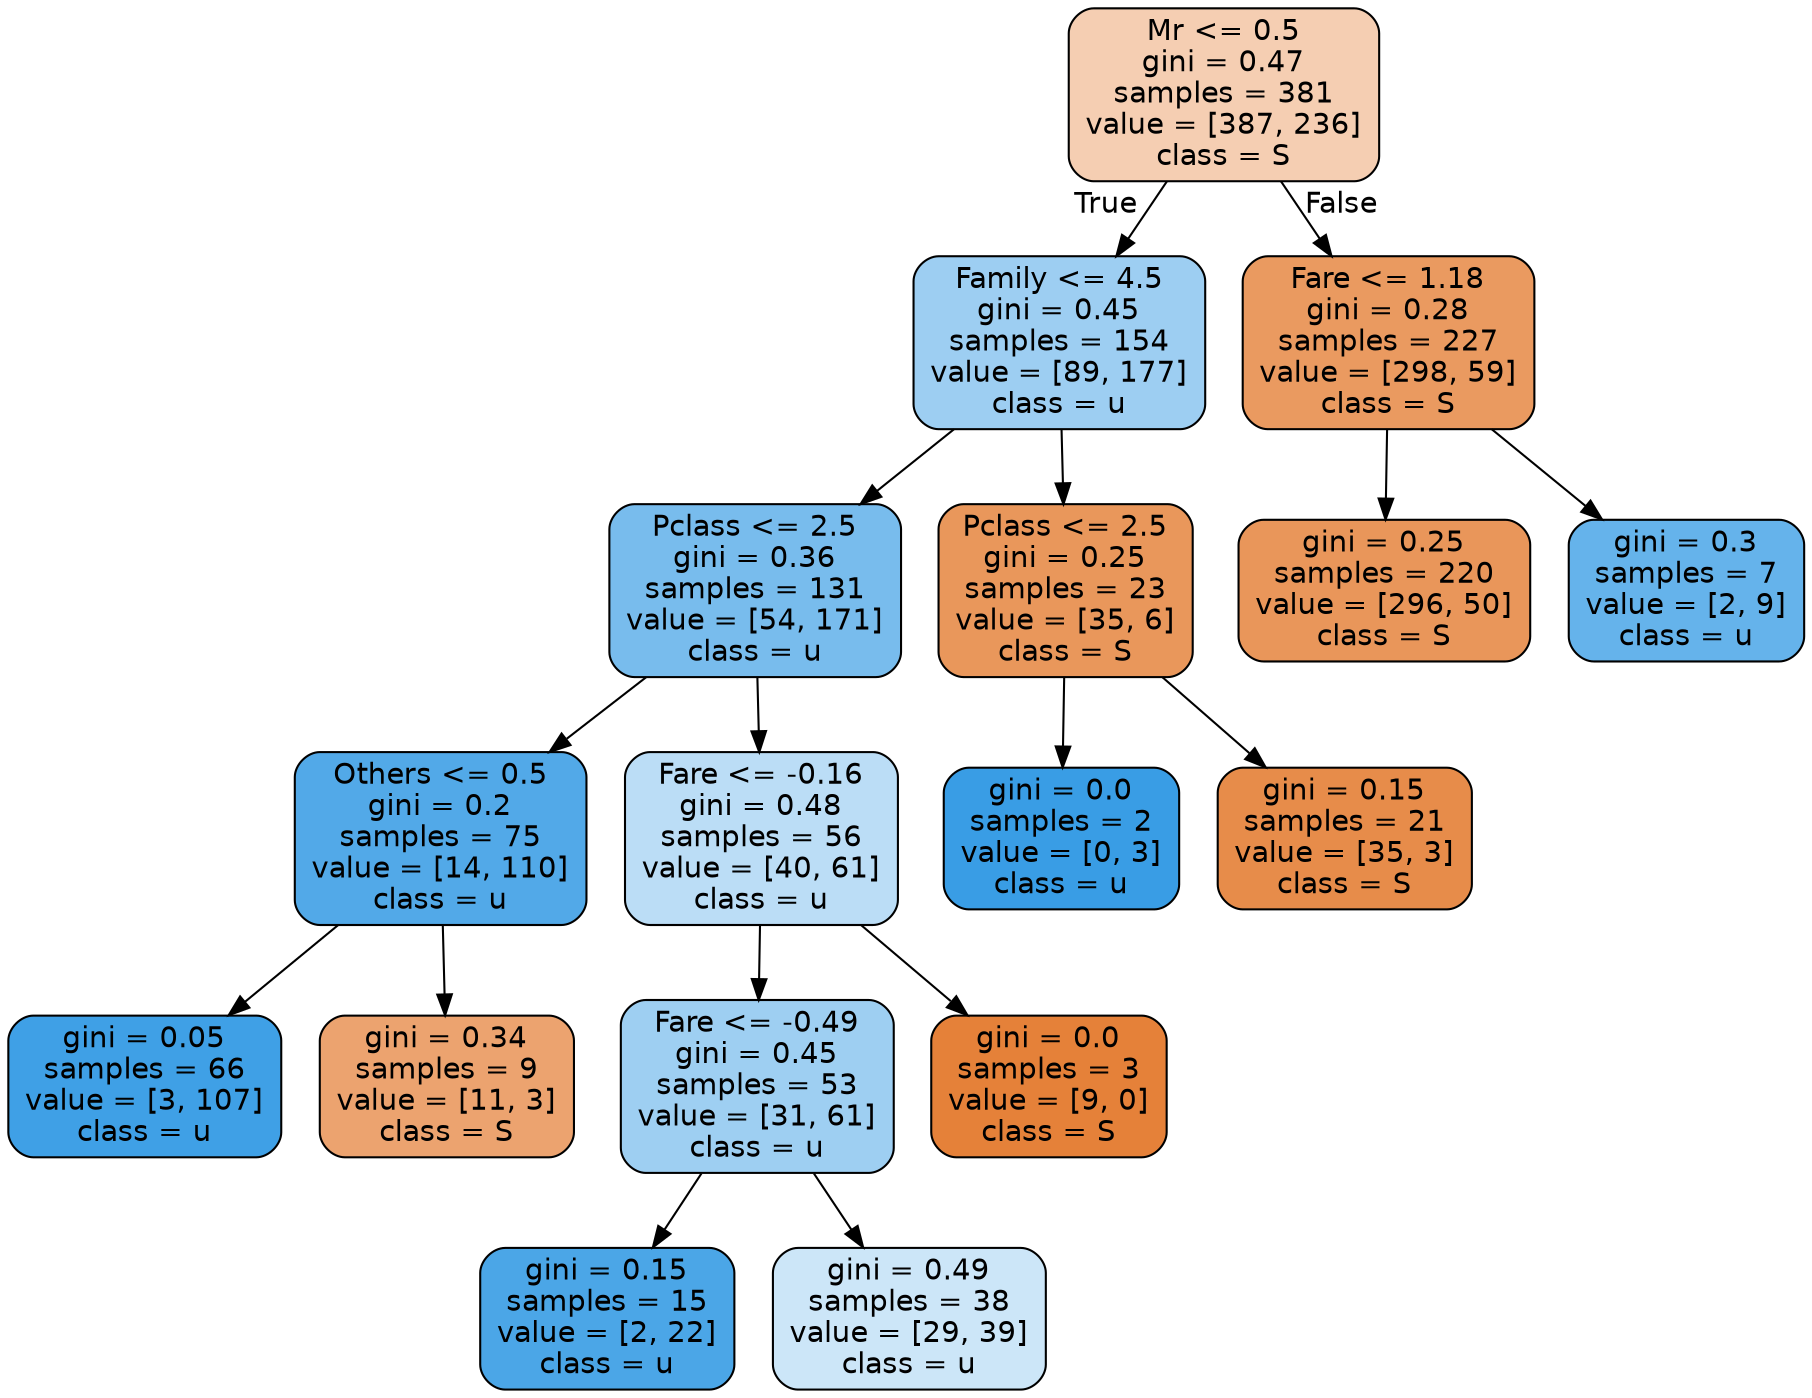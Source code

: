 digraph Tree {
node [shape=box, style="filled, rounded", color="black", fontname="helvetica"] ;
edge [fontname="helvetica"] ;
0 [label="Mr <= 0.5\ngini = 0.47\nsamples = 381\nvalue = [387, 236]\nclass = S", fillcolor="#f5ceb2"] ;
1 [label="Family <= 4.5\ngini = 0.45\nsamples = 154\nvalue = [89, 177]\nclass = u", fillcolor="#9dcef2"] ;
0 -> 1 [labeldistance=2.5, labelangle=45, headlabel="True"] ;
3 [label="Pclass <= 2.5\ngini = 0.36\nsamples = 131\nvalue = [54, 171]\nclass = u", fillcolor="#78bced"] ;
1 -> 3 ;
7 [label="Others <= 0.5\ngini = 0.2\nsamples = 75\nvalue = [14, 110]\nclass = u", fillcolor="#52a9e8"] ;
3 -> 7 ;
9 [label="gini = 0.05\nsamples = 66\nvalue = [3, 107]\nclass = u", fillcolor="#3fa0e6"] ;
7 -> 9 ;
10 [label="gini = 0.34\nsamples = 9\nvalue = [11, 3]\nclass = S", fillcolor="#eca36f"] ;
7 -> 10 ;
8 [label="Fare <= -0.16\ngini = 0.48\nsamples = 56\nvalue = [40, 61]\nclass = u", fillcolor="#bbddf6"] ;
3 -> 8 ;
11 [label="Fare <= -0.49\ngini = 0.45\nsamples = 53\nvalue = [31, 61]\nclass = u", fillcolor="#9ecff2"] ;
8 -> 11 ;
15 [label="gini = 0.15\nsamples = 15\nvalue = [2, 22]\nclass = u", fillcolor="#4ba6e7"] ;
11 -> 15 ;
16 [label="gini = 0.49\nsamples = 38\nvalue = [29, 39]\nclass = u", fillcolor="#cce6f8"] ;
11 -> 16 ;
12 [label="gini = 0.0\nsamples = 3\nvalue = [9, 0]\nclass = S", fillcolor="#e58139"] ;
8 -> 12 ;
4 [label="Pclass <= 2.5\ngini = 0.25\nsamples = 23\nvalue = [35, 6]\nclass = S", fillcolor="#e9975b"] ;
1 -> 4 ;
13 [label="gini = 0.0\nsamples = 2\nvalue = [0, 3]\nclass = u", fillcolor="#399de5"] ;
4 -> 13 ;
14 [label="gini = 0.15\nsamples = 21\nvalue = [35, 3]\nclass = S", fillcolor="#e78c4a"] ;
4 -> 14 ;
2 [label="Fare <= 1.18\ngini = 0.28\nsamples = 227\nvalue = [298, 59]\nclass = S", fillcolor="#ea9a60"] ;
0 -> 2 [labeldistance=2.5, labelangle=-45, headlabel="False"] ;
5 [label="gini = 0.25\nsamples = 220\nvalue = [296, 50]\nclass = S", fillcolor="#e9965a"] ;
2 -> 5 ;
6 [label="gini = 0.3\nsamples = 7\nvalue = [2, 9]\nclass = u", fillcolor="#65b3eb"] ;
2 -> 6 ;
}